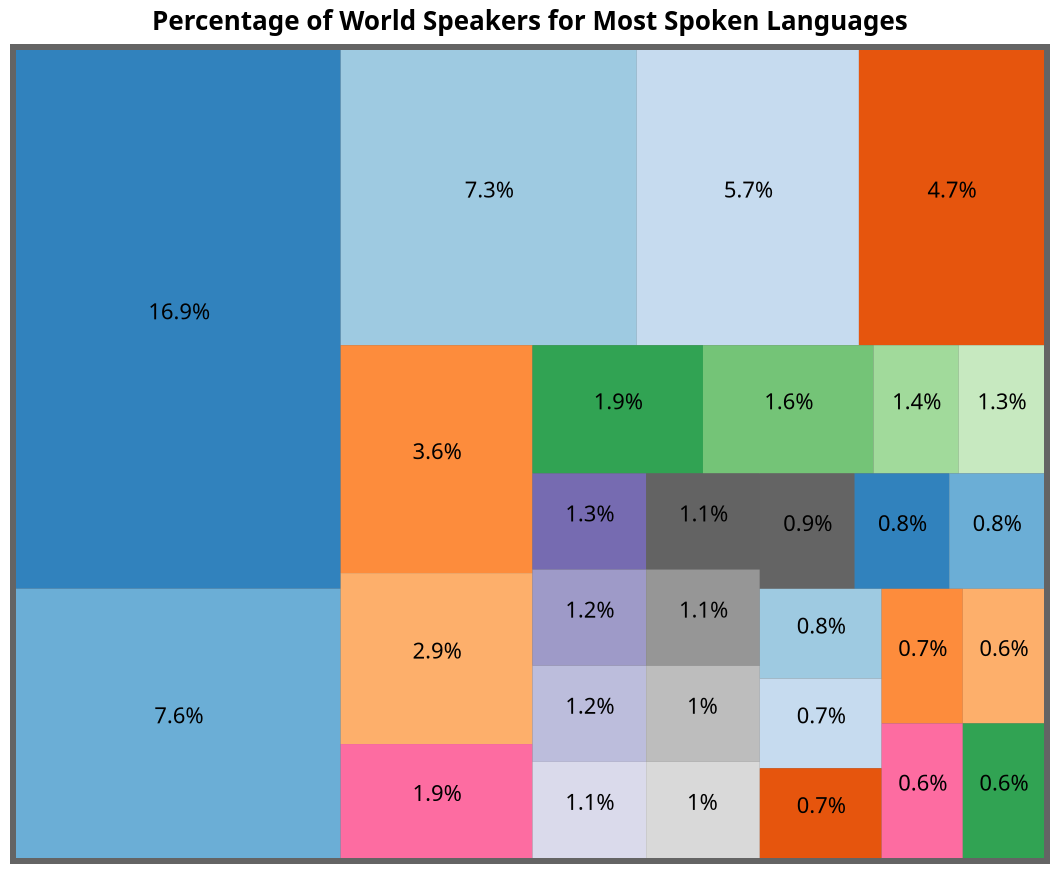 {
  "$schema": "https://vega.github.io/schema/vega/v5.json",
  "width": 520,
  "height": 410,
  "padding": 5,
  "title": {
    "text": "Percentage of World Speakers for Most Spoken Languages",
    "font": "Tahoma"
  },
  "data": [
    {
      "name": "tree",
      "values": [
        {
          "language": "All Speakers",
          "parent": null,
          "value": 0,
          "total": 0
        },
        {
          "language": "Chinese",
          "parent": "All Speakers",
          "value": 16,
          "percentage": "16.9%",
          "total": 1349
        },
        {
          "language": "English",
          "parent": "All Speakers",
          "value": 8,
          "percentage": "7.6%",
          "total": 604
        },
        {
          "language": "Hindi",
          "parent": "All Speakers",
          "value": 8,
          "percentage": "7.3%",
          "total": 586
        },
        {
          "language": "Arabic",
          "parent": "All Speakers",
          "value": 6,
          "percentage": "5.7%",
          "total": 457
        },
        {
          "language": "Spanish",
          "parent": "All Speakers",
          "value": 5,
          "percentage": "4.7%",
          "total": 375
        },
        {
          "language": "Bengali",
          "parent": "All Speakers",
          "value": 4,
          "percentage": "3.6%",
          "total": 284
        },
        {
          "language": "Portuguese",
          "parent": "All Speakers",
          "value": 3,
          "percentage": "2.9%",
          "total": 230
        },
        {
          "language": "Russian",
          "parent": "All Speakers",
          "value": 2,
          "percentage": "1.9%",
          "total": 155
        },
        {
          "language": "Punjabi",
          "parent": "All Speakers",
          "value": 2,
          "percentage": "1.9%",
          "total": 154
        },
        {
          "language": "Japanese",
          "parent": "All Speakers",
          "value": 2,
          "percentage": "1.6%",
          "total": 125
        },
        {
          "language": "Javanese",
          "parent": "All Speakers",
          "value": 1,
          "percentage": "1.4%",
          "total": 109
        },
        {
          "language": "Telugu",
          "parent": "All Speakers",
          "value": 1,
          "percentage": "1.3%",
          "total": 103
        },
        {
          "language": "Marathi",
          "parent": "All Speakers",
          "value": 1,
          "percentage": "1.3%",
          "total": 100
        },
        {
          "language": "French",
          "parent": "All Speakers",
          "value": 1,
          "percentage": "1.2%",
          "total": 98
        },
        {
          "language": "German",
          "parent": "All Speakers",
          "value": 1,
          "percentage": "1.2%",
          "total": 97
        },
        {
          "language": "Urdu",
          "parent": "All Speakers",
          "value": 1,
          "percentage": "1.1%",
          "total": 91
        },
        {
          "language": "Tamil",
          "parent": "All Speakers",
          "value": 1,
          "percentage": "1.1%",
          "total": 90
        },
        {
          "language": "Vietnamese",
          "parent": "All Speakers",
          "value": 1,
          "percentage": "1.1%",
          "total": 87
        },
        {
          "language": "Korean",
          "parent": "All Speakers",
          "value": 1,
          "percentage": "1%",
          "total": 81
        },
        {
          "language": "Turkish",
          "parent": "All Speakers",
          "value": 1,
          "percentage": "1%",
          "total": 78
        },
        {
          "language": "Persian",
          "parent": "All Speakers",
          "value": 1,
          "percentage": "0.9%",
          "total": 75
        },
        {
          "language": "Hausa",
          "parent": "All Speakers",
          "value": 1,
          "percentage": "0.8%",
          "total": 66
        },
        {
          "language": "Gujarati",
          "parent": "All Speakers",
          "value": 1,
          "percentage": "0.8%",
          "total": 64
        },
        {
          "language": "Italian",
          "parent": "All Speakers",
          "value": 1,
          "percentage": "0.8%",
          "total": 62
        },
        {
          "language": "Malay",
          "parent": "All Speakers",
          "value": 1,
          "percentage": "0.7%",
          "total": 58
        },
        {
          "language": "Kannada",
          "parent": "All Speakers",
          "value": 1,
          "percentage": "0.7%",
          "total": 53
        },
        {
          "language": "Pashto",
          "parent": "All Speakers",
          "value": 1,
          "percentage": "0.7%",
          "total": 52
        },
        {
          "language": "Tagalog",
          "parent": "All Speakers",
          "value": 1,
          "percentage": "0.6%",
          "total": 47
        },
        {
          "language": "Oriya",
          "parent": "All Speakers",
          "value": 1,
          "percentage": "0.6%",
          "total": 46
        },
        {
          "language": "Malayalam",
          "parent": "All Speakers",
          "value": 1,
          "percentage": "0.6%",
          "total": 46
        }
      ],
      "transform": [
        {
          "type": "stratify",
          "key": "language",
          "parentKey": "parent"
        },
        {
          "type": "treemap",
          "field": "value",
          "method": "resquarify",
          "ratio": 1,
          "paddingOuter": 3,
          "size": [{ "signal": "width" }, { "signal": "height" }]
        }
      ]
    }
  ],

  "scales": [
    {
      "name": "color",
      "type": "ordinal",
      "range": [
        "#646464",
        "#3182bd",
        "#6baed6",
        "#9ecae1",
        "#c6dbef",
        "#e6550d",
        "#fd8c3c",
        "#fdaf6b",
        "#fd6ca1",
        "#31a353",
        "#74c477",
        "#a1da9b",
        "#c7e9c0",
        "#766bb1",
        "#9e9ac8",
        "#bcbddc",
        "#dadaeb",
        "#636363",
        "#969696",
        "#bdbdbd",
        "#d9d9d9"
      ]
    }
  ],

  "marks": [
    {
      "type": "rect",
      "from": { "data": "tree" },
      "encode": {
        "enter": {
          "fill": { "scale": "color", "field": "language" },
          "tooltip": {
            "field": "language",
            "title": "Language",
            "type": "nominal",
            "font": "Tahoma",
            "fontSize": 50
          }
        },
        "update": {
          "x": { "field": "x0" },
          "x2": { "field": "x1" },
          "y": { "field": "y0" },
          "y2": { "field": "y1" },
          "opacity": { "value": 1 }
        },
        "hover": {
          "opacity": { "value": 0.5 }
        }
      }
    },
    {
      "type": "text",
      "from": { "data": "tree" },
      "encode": {
        "enter": {
          "font": {
            "value": "Tahoma",
            "fontSize": 50,
            "fontWeight": "bold"
          },
          "align": { "value": "center" },
          "fill": { "value": "#000" },
          "text": { "field": "percentage" }
        },
        "update": {
          "x": { "signal": "0.5 * (datum.x0 + datum.x1)" },
          "y": { "signal": "0.5 * (datum.y0 + datum.y1)" }
        }
      }
    }
  ]
}
